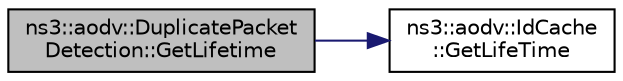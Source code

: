 digraph "ns3::aodv::DuplicatePacketDetection::GetLifetime"
{
  edge [fontname="Helvetica",fontsize="10",labelfontname="Helvetica",labelfontsize="10"];
  node [fontname="Helvetica",fontsize="10",shape=record];
  rankdir="LR";
  Node1 [label="ns3::aodv::DuplicatePacket\lDetection::GetLifetime",height=0.2,width=0.4,color="black", fillcolor="grey75", style="filled", fontcolor="black"];
  Node1 -> Node2 [color="midnightblue",fontsize="10",style="solid"];
  Node2 [label="ns3::aodv::IdCache\l::GetLifeTime",height=0.2,width=0.4,color="black", fillcolor="white", style="filled",URL="$d4/d92/classns3_1_1aodv_1_1IdCache.html#a64cdd0f5ea3c40546a0c6002fd1974d9",tooltip="Return lifetime for existing entries in cache. "];
}
